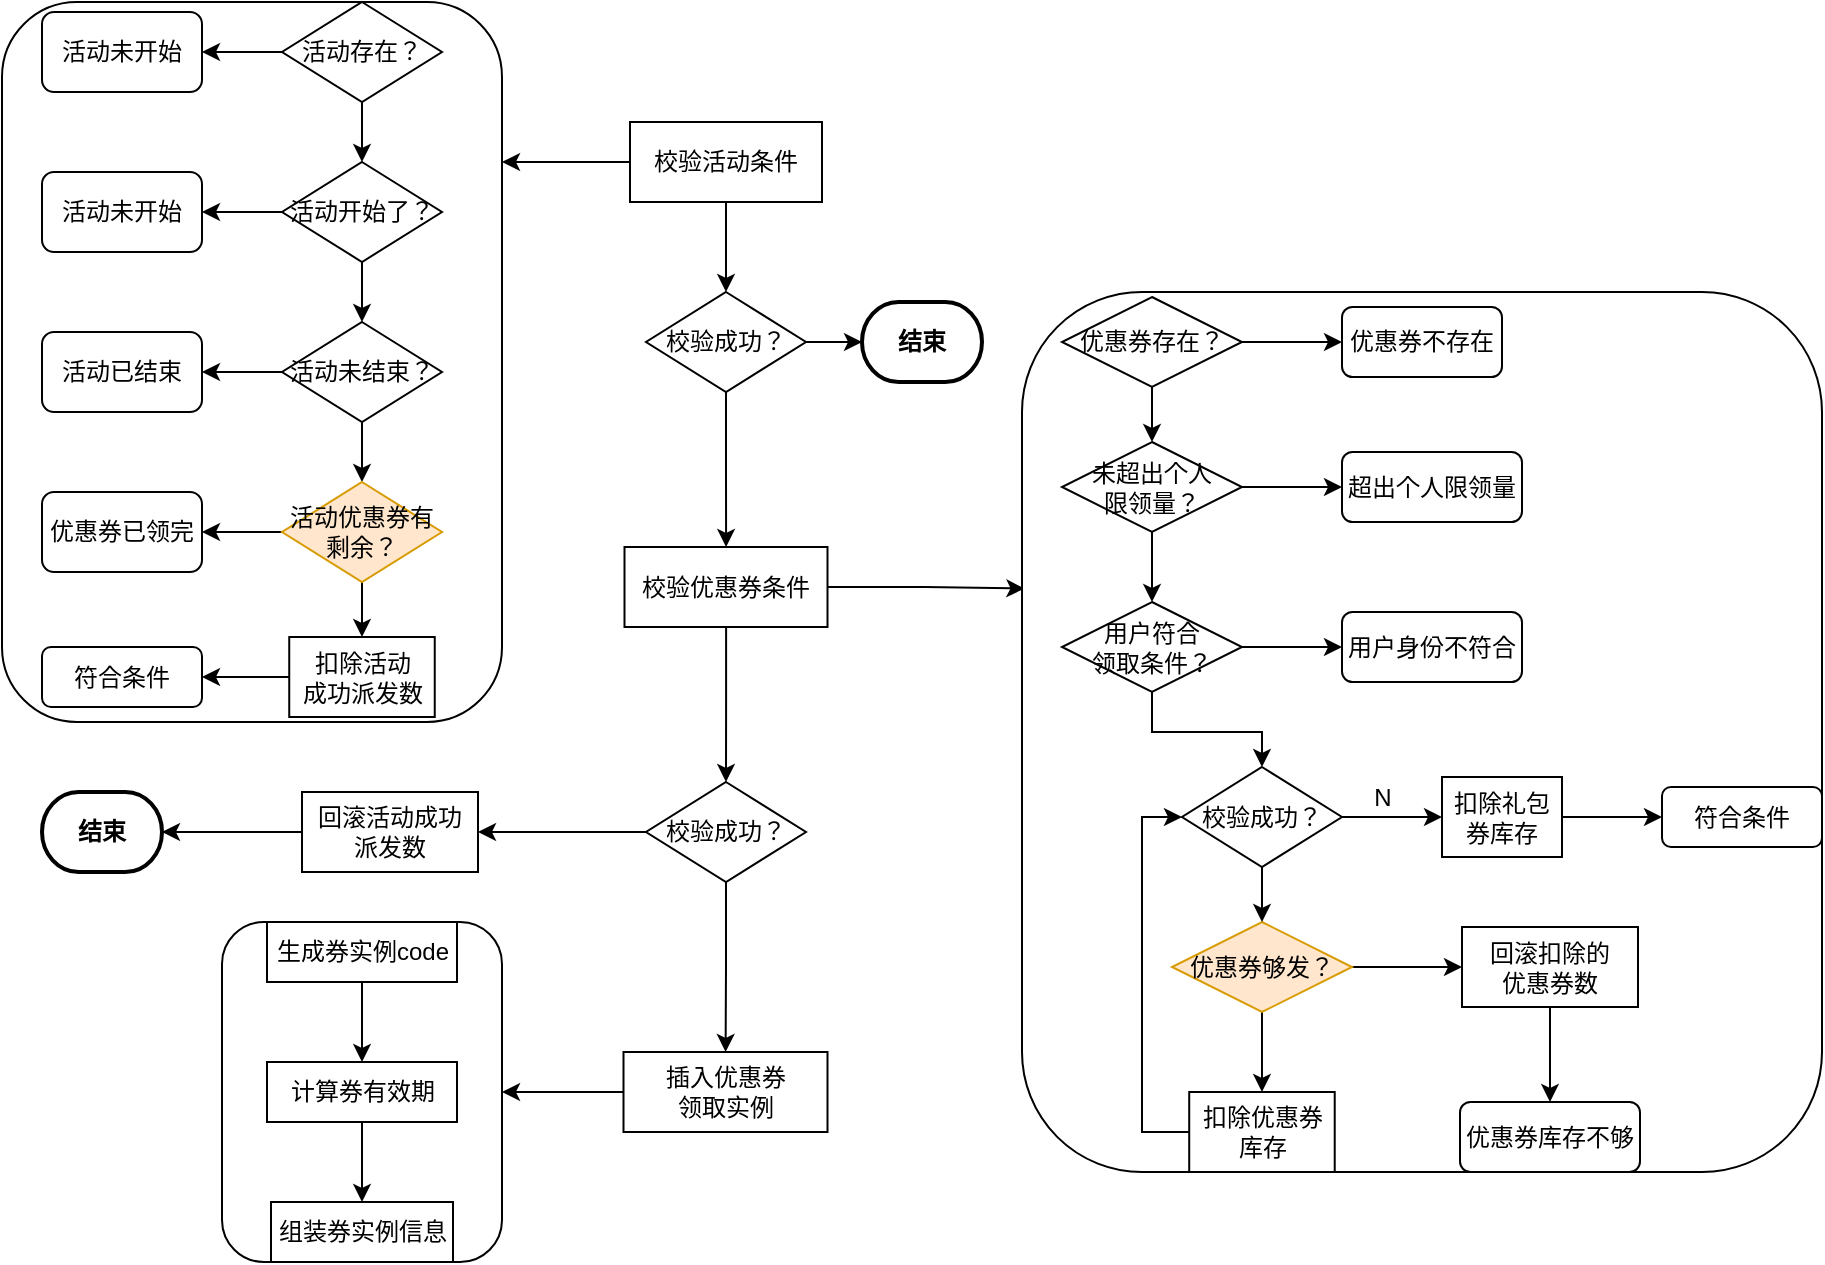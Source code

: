 <mxfile version="15.5.2" type="github">
  <diagram id="ow7R31BGY_y6WTWSQolS" name="Page-1">
    <mxGraphModel dx="1422" dy="762" grid="1" gridSize="10" guides="1" tooltips="1" connect="1" arrows="1" fold="1" page="1" pageScale="1" pageWidth="827" pageHeight="1169" math="0" shadow="0">
      <root>
        <mxCell id="0" />
        <mxCell id="1" parent="0" />
        <mxCell id="NfaPqUMYmKzMsSEkXOtY-41" style="edgeStyle=orthogonalEdgeStyle;rounded=0;orthogonalLoop=1;jettySize=auto;html=1;" edge="1" parent="1" source="NfaPqUMYmKzMsSEkXOtY-4">
          <mxGeometry relative="1" as="geometry">
            <mxPoint x="250" y="80" as="targetPoint" />
          </mxGeometry>
        </mxCell>
        <mxCell id="NfaPqUMYmKzMsSEkXOtY-90" style="edgeStyle=orthogonalEdgeStyle;rounded=0;orthogonalLoop=1;jettySize=auto;html=1;entryX=0.5;entryY=0;entryDx=0;entryDy=0;" edge="1" parent="1" source="NfaPqUMYmKzMsSEkXOtY-4" target="NfaPqUMYmKzMsSEkXOtY-89">
          <mxGeometry relative="1" as="geometry" />
        </mxCell>
        <mxCell id="NfaPqUMYmKzMsSEkXOtY-4" value="校验活动条件" style="rounded=0;whiteSpace=wrap;html=1;" vertex="1" parent="1">
          <mxGeometry x="314" y="60" width="96" height="40" as="geometry" />
        </mxCell>
        <mxCell id="NfaPqUMYmKzMsSEkXOtY-5" value="" style="rounded=1;whiteSpace=wrap;html=1;" vertex="1" parent="1">
          <mxGeometry width="250" height="360" as="geometry" />
        </mxCell>
        <mxCell id="NfaPqUMYmKzMsSEkXOtY-13" style="edgeStyle=orthogonalEdgeStyle;rounded=0;orthogonalLoop=1;jettySize=auto;html=1;entryX=0.5;entryY=0;entryDx=0;entryDy=0;" edge="1" parent="1" source="NfaPqUMYmKzMsSEkXOtY-7" target="NfaPqUMYmKzMsSEkXOtY-8">
          <mxGeometry relative="1" as="geometry" />
        </mxCell>
        <mxCell id="NfaPqUMYmKzMsSEkXOtY-23" style="edgeStyle=orthogonalEdgeStyle;rounded=0;orthogonalLoop=1;jettySize=auto;html=1;" edge="1" parent="1" source="NfaPqUMYmKzMsSEkXOtY-7" target="NfaPqUMYmKzMsSEkXOtY-17">
          <mxGeometry relative="1" as="geometry" />
        </mxCell>
        <mxCell id="NfaPqUMYmKzMsSEkXOtY-7" value="活动开始了？" style="rhombus;whiteSpace=wrap;html=1;" vertex="1" parent="1">
          <mxGeometry x="140" y="80" width="80" height="50" as="geometry" />
        </mxCell>
        <mxCell id="NfaPqUMYmKzMsSEkXOtY-14" style="edgeStyle=orthogonalEdgeStyle;rounded=0;orthogonalLoop=1;jettySize=auto;html=1;exitX=0.5;exitY=1;exitDx=0;exitDy=0;entryX=0.5;entryY=0;entryDx=0;entryDy=0;" edge="1" parent="1" source="NfaPqUMYmKzMsSEkXOtY-8" target="NfaPqUMYmKzMsSEkXOtY-9">
          <mxGeometry relative="1" as="geometry" />
        </mxCell>
        <mxCell id="NfaPqUMYmKzMsSEkXOtY-24" style="edgeStyle=orthogonalEdgeStyle;rounded=0;orthogonalLoop=1;jettySize=auto;html=1;entryX=1;entryY=0.5;entryDx=0;entryDy=0;" edge="1" parent="1" source="NfaPqUMYmKzMsSEkXOtY-8" target="NfaPqUMYmKzMsSEkXOtY-18">
          <mxGeometry relative="1" as="geometry" />
        </mxCell>
        <mxCell id="NfaPqUMYmKzMsSEkXOtY-8" value="活动未结束？" style="rhombus;whiteSpace=wrap;html=1;" vertex="1" parent="1">
          <mxGeometry x="140" y="160" width="80" height="50" as="geometry" />
        </mxCell>
        <mxCell id="NfaPqUMYmKzMsSEkXOtY-25" style="edgeStyle=orthogonalEdgeStyle;rounded=0;orthogonalLoop=1;jettySize=auto;html=1;" edge="1" parent="1" source="NfaPqUMYmKzMsSEkXOtY-9" target="NfaPqUMYmKzMsSEkXOtY-19">
          <mxGeometry relative="1" as="geometry" />
        </mxCell>
        <mxCell id="NfaPqUMYmKzMsSEkXOtY-105" style="edgeStyle=orthogonalEdgeStyle;rounded=0;orthogonalLoop=1;jettySize=auto;html=1;entryX=0.5;entryY=0;entryDx=0;entryDy=0;" edge="1" parent="1" source="NfaPqUMYmKzMsSEkXOtY-9" target="NfaPqUMYmKzMsSEkXOtY-103">
          <mxGeometry relative="1" as="geometry" />
        </mxCell>
        <mxCell id="NfaPqUMYmKzMsSEkXOtY-9" value="活动优惠券有剩余？" style="rhombus;whiteSpace=wrap;html=1;fillColor=#ffe6cc;strokeColor=#d79b00;" vertex="1" parent="1">
          <mxGeometry x="140" y="240" width="80" height="50" as="geometry" />
        </mxCell>
        <mxCell id="NfaPqUMYmKzMsSEkXOtY-17" value="活动未开始" style="rounded=1;whiteSpace=wrap;html=1;" vertex="1" parent="1">
          <mxGeometry x="20" y="85" width="80" height="40" as="geometry" />
        </mxCell>
        <mxCell id="NfaPqUMYmKzMsSEkXOtY-18" value="活动已结束" style="rounded=1;whiteSpace=wrap;html=1;" vertex="1" parent="1">
          <mxGeometry x="20" y="165" width="80" height="40" as="geometry" />
        </mxCell>
        <mxCell id="NfaPqUMYmKzMsSEkXOtY-19" value="优惠券已领完" style="rounded=1;whiteSpace=wrap;html=1;" vertex="1" parent="1">
          <mxGeometry x="20" y="245" width="80" height="40" as="geometry" />
        </mxCell>
        <mxCell id="NfaPqUMYmKzMsSEkXOtY-22" style="edgeStyle=orthogonalEdgeStyle;rounded=0;orthogonalLoop=1;jettySize=auto;html=1;exitX=0.5;exitY=1;exitDx=0;exitDy=0;" edge="1" parent="1" source="NfaPqUMYmKzMsSEkXOtY-5" target="NfaPqUMYmKzMsSEkXOtY-5">
          <mxGeometry relative="1" as="geometry" />
        </mxCell>
        <mxCell id="NfaPqUMYmKzMsSEkXOtY-27" value="符合条件" style="rounded=1;whiteSpace=wrap;html=1;" vertex="1" parent="1">
          <mxGeometry x="20" y="322.5" width="80" height="30" as="geometry" />
        </mxCell>
        <mxCell id="NfaPqUMYmKzMsSEkXOtY-31" style="edgeStyle=orthogonalEdgeStyle;rounded=0;orthogonalLoop=1;jettySize=auto;html=1;exitX=0.5;exitY=1;exitDx=0;exitDy=0;" edge="1" parent="1" source="NfaPqUMYmKzMsSEkXOtY-5" target="NfaPqUMYmKzMsSEkXOtY-5">
          <mxGeometry relative="1" as="geometry" />
        </mxCell>
        <mxCell id="NfaPqUMYmKzMsSEkXOtY-66" style="edgeStyle=orthogonalEdgeStyle;rounded=0;orthogonalLoop=1;jettySize=auto;html=1;entryX=0.003;entryY=0.337;entryDx=0;entryDy=0;entryPerimeter=0;" edge="1" parent="1" source="NfaPqUMYmKzMsSEkXOtY-34" target="NfaPqUMYmKzMsSEkXOtY-42">
          <mxGeometry relative="1" as="geometry">
            <mxPoint x="500" y="293" as="targetPoint" />
          </mxGeometry>
        </mxCell>
        <mxCell id="NfaPqUMYmKzMsSEkXOtY-83" style="edgeStyle=orthogonalEdgeStyle;rounded=0;orthogonalLoop=1;jettySize=auto;html=1;entryX=0.5;entryY=0;entryDx=0;entryDy=0;" edge="1" parent="1" source="NfaPqUMYmKzMsSEkXOtY-34" target="NfaPqUMYmKzMsSEkXOtY-82">
          <mxGeometry relative="1" as="geometry" />
        </mxCell>
        <mxCell id="NfaPqUMYmKzMsSEkXOtY-34" value="校验优惠券条件" style="rounded=0;whiteSpace=wrap;html=1;" vertex="1" parent="1">
          <mxGeometry x="311.25" y="272.5" width="101.5" height="40" as="geometry" />
        </mxCell>
        <mxCell id="NfaPqUMYmKzMsSEkXOtY-36" style="edgeStyle=orthogonalEdgeStyle;rounded=0;orthogonalLoop=1;jettySize=auto;html=1;entryX=0.5;entryY=0;entryDx=0;entryDy=0;" edge="1" parent="1" source="NfaPqUMYmKzMsSEkXOtY-35" target="NfaPqUMYmKzMsSEkXOtY-7">
          <mxGeometry relative="1" as="geometry" />
        </mxCell>
        <mxCell id="NfaPqUMYmKzMsSEkXOtY-40" style="edgeStyle=orthogonalEdgeStyle;rounded=0;orthogonalLoop=1;jettySize=auto;html=1;" edge="1" parent="1" source="NfaPqUMYmKzMsSEkXOtY-35" target="NfaPqUMYmKzMsSEkXOtY-37">
          <mxGeometry relative="1" as="geometry" />
        </mxCell>
        <mxCell id="NfaPqUMYmKzMsSEkXOtY-35" value="活动存在？" style="rhombus;whiteSpace=wrap;html=1;" vertex="1" parent="1">
          <mxGeometry x="140" width="80" height="50" as="geometry" />
        </mxCell>
        <mxCell id="NfaPqUMYmKzMsSEkXOtY-37" value="活动未开始" style="rounded=1;whiteSpace=wrap;html=1;" vertex="1" parent="1">
          <mxGeometry x="20" y="5" width="80" height="40" as="geometry" />
        </mxCell>
        <mxCell id="NfaPqUMYmKzMsSEkXOtY-42" value="" style="rounded=1;whiteSpace=wrap;html=1;" vertex="1" parent="1">
          <mxGeometry x="510" y="145" width="400" height="440" as="geometry" />
        </mxCell>
        <mxCell id="NfaPqUMYmKzMsSEkXOtY-53" value="" style="edgeStyle=orthogonalEdgeStyle;rounded=0;orthogonalLoop=1;jettySize=auto;html=1;" edge="1" parent="1" source="NfaPqUMYmKzMsSEkXOtY-43" target="NfaPqUMYmKzMsSEkXOtY-46">
          <mxGeometry relative="1" as="geometry" />
        </mxCell>
        <mxCell id="NfaPqUMYmKzMsSEkXOtY-54" style="edgeStyle=orthogonalEdgeStyle;rounded=0;orthogonalLoop=1;jettySize=auto;html=1;" edge="1" parent="1" source="NfaPqUMYmKzMsSEkXOtY-43" target="NfaPqUMYmKzMsSEkXOtY-47">
          <mxGeometry relative="1" as="geometry" />
        </mxCell>
        <mxCell id="NfaPqUMYmKzMsSEkXOtY-43" value="优惠券存在？" style="rhombus;whiteSpace=wrap;html=1;" vertex="1" parent="1">
          <mxGeometry x="530" y="147.5" width="90" height="45" as="geometry" />
        </mxCell>
        <mxCell id="NfaPqUMYmKzMsSEkXOtY-46" value="优惠券不存在" style="rounded=1;whiteSpace=wrap;html=1;" vertex="1" parent="1">
          <mxGeometry x="670" y="152.5" width="80" height="35" as="geometry" />
        </mxCell>
        <mxCell id="NfaPqUMYmKzMsSEkXOtY-55" style="edgeStyle=orthogonalEdgeStyle;rounded=0;orthogonalLoop=1;jettySize=auto;html=1;entryX=0.5;entryY=0;entryDx=0;entryDy=0;" edge="1" parent="1" source="NfaPqUMYmKzMsSEkXOtY-47" target="NfaPqUMYmKzMsSEkXOtY-49">
          <mxGeometry relative="1" as="geometry" />
        </mxCell>
        <mxCell id="NfaPqUMYmKzMsSEkXOtY-59" style="edgeStyle=orthogonalEdgeStyle;rounded=0;orthogonalLoop=1;jettySize=auto;html=1;entryX=0;entryY=0.5;entryDx=0;entryDy=0;" edge="1" parent="1" source="NfaPqUMYmKzMsSEkXOtY-47" target="NfaPqUMYmKzMsSEkXOtY-58">
          <mxGeometry relative="1" as="geometry" />
        </mxCell>
        <mxCell id="NfaPqUMYmKzMsSEkXOtY-47" value="未超出个人&lt;br&gt;限领量？" style="rhombus;whiteSpace=wrap;html=1;" vertex="1" parent="1">
          <mxGeometry x="530" y="220" width="90" height="45" as="geometry" />
        </mxCell>
        <mxCell id="NfaPqUMYmKzMsSEkXOtY-109" style="edgeStyle=orthogonalEdgeStyle;rounded=0;orthogonalLoop=1;jettySize=auto;html=1;entryX=0.5;entryY=0;entryDx=0;entryDy=0;" edge="1" parent="1" source="NfaPqUMYmKzMsSEkXOtY-48" target="NfaPqUMYmKzMsSEkXOtY-107">
          <mxGeometry relative="1" as="geometry" />
        </mxCell>
        <mxCell id="NfaPqUMYmKzMsSEkXOtY-125" style="edgeStyle=orthogonalEdgeStyle;rounded=0;orthogonalLoop=1;jettySize=auto;html=1;" edge="1" parent="1" source="NfaPqUMYmKzMsSEkXOtY-48" target="NfaPqUMYmKzMsSEkXOtY-124">
          <mxGeometry relative="1" as="geometry" />
        </mxCell>
        <mxCell id="NfaPqUMYmKzMsSEkXOtY-48" value="优惠券够发？" style="rhombus;whiteSpace=wrap;html=1;fillColor=#ffe6cc;strokeColor=#d79b00;" vertex="1" parent="1">
          <mxGeometry x="585" y="460" width="90" height="45" as="geometry" />
        </mxCell>
        <mxCell id="NfaPqUMYmKzMsSEkXOtY-62" style="edgeStyle=orthogonalEdgeStyle;rounded=0;orthogonalLoop=1;jettySize=auto;html=1;entryX=0;entryY=0.5;entryDx=0;entryDy=0;" edge="1" parent="1" source="NfaPqUMYmKzMsSEkXOtY-49" target="NfaPqUMYmKzMsSEkXOtY-61">
          <mxGeometry relative="1" as="geometry" />
        </mxCell>
        <mxCell id="NfaPqUMYmKzMsSEkXOtY-115" style="edgeStyle=orthogonalEdgeStyle;rounded=0;orthogonalLoop=1;jettySize=auto;html=1;exitX=0.5;exitY=1;exitDx=0;exitDy=0;entryX=0.5;entryY=0;entryDx=0;entryDy=0;" edge="1" parent="1" source="NfaPqUMYmKzMsSEkXOtY-49" target="NfaPqUMYmKzMsSEkXOtY-114">
          <mxGeometry relative="1" as="geometry" />
        </mxCell>
        <mxCell id="NfaPqUMYmKzMsSEkXOtY-49" value="用户符合&lt;br&gt;领取条件？" style="rhombus;whiteSpace=wrap;html=1;" vertex="1" parent="1">
          <mxGeometry x="530" y="300" width="90" height="45" as="geometry" />
        </mxCell>
        <mxCell id="NfaPqUMYmKzMsSEkXOtY-50" value="符合条件" style="rounded=1;whiteSpace=wrap;html=1;" vertex="1" parent="1">
          <mxGeometry x="830" y="392.5" width="80" height="30" as="geometry" />
        </mxCell>
        <mxCell id="NfaPqUMYmKzMsSEkXOtY-58" value="超出个人限领量" style="rounded=1;whiteSpace=wrap;html=1;" vertex="1" parent="1">
          <mxGeometry x="670" y="225" width="90" height="35" as="geometry" />
        </mxCell>
        <mxCell id="NfaPqUMYmKzMsSEkXOtY-61" value="用户身份不符合" style="rounded=1;whiteSpace=wrap;html=1;" vertex="1" parent="1">
          <mxGeometry x="670" y="305" width="90" height="35" as="geometry" />
        </mxCell>
        <mxCell id="NfaPqUMYmKzMsSEkXOtY-63" value="优惠券库存不够" style="rounded=1;whiteSpace=wrap;html=1;" vertex="1" parent="1">
          <mxGeometry x="729" y="550" width="90" height="35" as="geometry" />
        </mxCell>
        <mxCell id="NfaPqUMYmKzMsSEkXOtY-79" style="edgeStyle=orthogonalEdgeStyle;rounded=0;orthogonalLoop=1;jettySize=auto;html=1;" edge="1" parent="1" source="NfaPqUMYmKzMsSEkXOtY-69" target="NfaPqUMYmKzMsSEkXOtY-71">
          <mxGeometry relative="1" as="geometry" />
        </mxCell>
        <mxCell id="NfaPqUMYmKzMsSEkXOtY-69" value="插入优惠券&lt;br&gt;领取实例" style="rounded=0;whiteSpace=wrap;html=1;" vertex="1" parent="1">
          <mxGeometry x="310.75" y="525" width="102" height="40" as="geometry" />
        </mxCell>
        <mxCell id="NfaPqUMYmKzMsSEkXOtY-71" value="&lt;span style=&quot;color: rgba(0 , 0 , 0 , 0) ; font-family: monospace ; font-size: 0px&quot;&gt;%3CmxGraphModel%3E%3Croot%3E%3CmxCell%20id%3D%220%22%2F%3E%3CmxCell%20id%3D%221%22%20parent%3D%220%22%2F%3E%3CmxCell%20id%3D%222%22%20value%3D%22%E8%AE%A1%E7%AE%97%E5%88%B8%E6%9C%89%E6%95%88%E6%9C%9F%22%20style%3D%22rounded%3D0%3BwhiteSpace%3Dwrap%3Bhtml%3D1%3B%22%20vertex%3D%221%22%20parent%3D%221%22%3E%3CmxGeometry%20x%3D%2270%22%20y%3D%22430%22%20width%3D%2295%22%20height%3D%2230%22%20as%3D%22geometry%22%2F%3E%3C%2FmxCell%3E%3C%2Froot%3E%3C%2FmxGraphModel%3E&lt;/span&gt;" style="rounded=1;whiteSpace=wrap;html=1;" vertex="1" parent="1">
          <mxGeometry x="110" y="460" width="140" height="170" as="geometry" />
        </mxCell>
        <mxCell id="NfaPqUMYmKzMsSEkXOtY-78" style="edgeStyle=orthogonalEdgeStyle;rounded=0;orthogonalLoop=1;jettySize=auto;html=1;" edge="1" parent="1" source="NfaPqUMYmKzMsSEkXOtY-72" target="NfaPqUMYmKzMsSEkXOtY-73">
          <mxGeometry relative="1" as="geometry" />
        </mxCell>
        <mxCell id="NfaPqUMYmKzMsSEkXOtY-72" value="生成券实例code" style="rounded=0;whiteSpace=wrap;html=1;" vertex="1" parent="1">
          <mxGeometry x="132.5" y="460" width="95" height="30" as="geometry" />
        </mxCell>
        <mxCell id="NfaPqUMYmKzMsSEkXOtY-76" style="edgeStyle=orthogonalEdgeStyle;rounded=0;orthogonalLoop=1;jettySize=auto;html=1;" edge="1" parent="1" source="NfaPqUMYmKzMsSEkXOtY-73" target="NfaPqUMYmKzMsSEkXOtY-74">
          <mxGeometry relative="1" as="geometry" />
        </mxCell>
        <mxCell id="NfaPqUMYmKzMsSEkXOtY-73" value="计算券有效期" style="rounded=0;whiteSpace=wrap;html=1;" vertex="1" parent="1">
          <mxGeometry x="132.5" y="530" width="95" height="30" as="geometry" />
        </mxCell>
        <mxCell id="NfaPqUMYmKzMsSEkXOtY-74" value="组装券实例信息" style="rounded=0;whiteSpace=wrap;html=1;" vertex="1" parent="1">
          <mxGeometry x="134.5" y="600" width="91" height="30" as="geometry" />
        </mxCell>
        <mxCell id="NfaPqUMYmKzMsSEkXOtY-88" style="edgeStyle=orthogonalEdgeStyle;rounded=0;orthogonalLoop=1;jettySize=auto;html=1;entryX=1;entryY=0.5;entryDx=0;entryDy=0;" edge="1" parent="1" source="NfaPqUMYmKzMsSEkXOtY-82" target="NfaPqUMYmKzMsSEkXOtY-86">
          <mxGeometry relative="1" as="geometry" />
        </mxCell>
        <mxCell id="NfaPqUMYmKzMsSEkXOtY-92" style="edgeStyle=orthogonalEdgeStyle;rounded=0;orthogonalLoop=1;jettySize=auto;html=1;" edge="1" parent="1" source="NfaPqUMYmKzMsSEkXOtY-82" target="NfaPqUMYmKzMsSEkXOtY-69">
          <mxGeometry relative="1" as="geometry" />
        </mxCell>
        <mxCell id="NfaPqUMYmKzMsSEkXOtY-82" value="校验成功？" style="rhombus;whiteSpace=wrap;html=1;" vertex="1" parent="1">
          <mxGeometry x="322" y="390" width="80" height="50" as="geometry" />
        </mxCell>
        <mxCell id="NfaPqUMYmKzMsSEkXOtY-94" style="edgeStyle=orthogonalEdgeStyle;rounded=0;orthogonalLoop=1;jettySize=auto;html=1;entryX=1;entryY=0.5;entryDx=0;entryDy=0;entryPerimeter=0;" edge="1" parent="1" source="NfaPqUMYmKzMsSEkXOtY-86" target="NfaPqUMYmKzMsSEkXOtY-98">
          <mxGeometry relative="1" as="geometry">
            <mxPoint x="80" y="415" as="targetPoint" />
          </mxGeometry>
        </mxCell>
        <mxCell id="NfaPqUMYmKzMsSEkXOtY-86" value="回滚活动成功&lt;br&gt;派发数" style="rounded=0;whiteSpace=wrap;html=1;" vertex="1" parent="1">
          <mxGeometry x="150" y="395" width="88" height="40" as="geometry" />
        </mxCell>
        <mxCell id="NfaPqUMYmKzMsSEkXOtY-91" style="edgeStyle=orthogonalEdgeStyle;rounded=0;orthogonalLoop=1;jettySize=auto;html=1;" edge="1" parent="1" source="NfaPqUMYmKzMsSEkXOtY-89" target="NfaPqUMYmKzMsSEkXOtY-34">
          <mxGeometry relative="1" as="geometry" />
        </mxCell>
        <mxCell id="NfaPqUMYmKzMsSEkXOtY-96" style="edgeStyle=orthogonalEdgeStyle;rounded=0;orthogonalLoop=1;jettySize=auto;html=1;entryX=0;entryY=0.5;entryDx=0;entryDy=0;entryPerimeter=0;" edge="1" parent="1" source="NfaPqUMYmKzMsSEkXOtY-89" target="NfaPqUMYmKzMsSEkXOtY-99">
          <mxGeometry relative="1" as="geometry">
            <mxPoint x="430" y="170" as="targetPoint" />
          </mxGeometry>
        </mxCell>
        <mxCell id="NfaPqUMYmKzMsSEkXOtY-89" value="校验成功？" style="rhombus;whiteSpace=wrap;html=1;" vertex="1" parent="1">
          <mxGeometry x="322" y="145" width="80" height="50" as="geometry" />
        </mxCell>
        <mxCell id="NfaPqUMYmKzMsSEkXOtY-98" value="结束" style="strokeWidth=2;html=1;shape=mxgraph.flowchart.terminator;whiteSpace=wrap;fontStyle=1" vertex="1" parent="1">
          <mxGeometry x="20" y="395" width="60" height="40" as="geometry" />
        </mxCell>
        <mxCell id="NfaPqUMYmKzMsSEkXOtY-99" value="结束" style="strokeWidth=2;html=1;shape=mxgraph.flowchart.terminator;whiteSpace=wrap;fontStyle=1" vertex="1" parent="1">
          <mxGeometry x="430" y="150" width="60" height="40" as="geometry" />
        </mxCell>
        <mxCell id="NfaPqUMYmKzMsSEkXOtY-106" style="edgeStyle=orthogonalEdgeStyle;rounded=0;orthogonalLoop=1;jettySize=auto;html=1;entryX=1;entryY=0.5;entryDx=0;entryDy=0;" edge="1" parent="1" source="NfaPqUMYmKzMsSEkXOtY-103" target="NfaPqUMYmKzMsSEkXOtY-27">
          <mxGeometry relative="1" as="geometry" />
        </mxCell>
        <mxCell id="NfaPqUMYmKzMsSEkXOtY-103" value="扣除活动&lt;br&gt;成功派发数" style="rounded=0;whiteSpace=wrap;html=1;" vertex="1" parent="1">
          <mxGeometry x="143.62" y="317.5" width="72.75" height="40" as="geometry" />
        </mxCell>
        <mxCell id="NfaPqUMYmKzMsSEkXOtY-118" style="edgeStyle=orthogonalEdgeStyle;rounded=0;orthogonalLoop=1;jettySize=auto;html=1;entryX=0;entryY=0.5;entryDx=0;entryDy=0;" edge="1" parent="1" source="NfaPqUMYmKzMsSEkXOtY-107" target="NfaPqUMYmKzMsSEkXOtY-114">
          <mxGeometry relative="1" as="geometry">
            <Array as="points">
              <mxPoint x="570" y="565" />
              <mxPoint x="570" y="408" />
            </Array>
          </mxGeometry>
        </mxCell>
        <mxCell id="NfaPqUMYmKzMsSEkXOtY-107" value="扣除优惠券库存" style="rounded=0;whiteSpace=wrap;html=1;" vertex="1" parent="1">
          <mxGeometry x="593.61" y="545" width="72.75" height="40" as="geometry" />
        </mxCell>
        <mxCell id="NfaPqUMYmKzMsSEkXOtY-123" style="edgeStyle=orthogonalEdgeStyle;rounded=0;orthogonalLoop=1;jettySize=auto;html=1;entryX=0;entryY=0.5;entryDx=0;entryDy=0;" edge="1" parent="1" source="NfaPqUMYmKzMsSEkXOtY-108" target="NfaPqUMYmKzMsSEkXOtY-50">
          <mxGeometry relative="1" as="geometry" />
        </mxCell>
        <mxCell id="NfaPqUMYmKzMsSEkXOtY-108" value="扣除礼包券库存" style="rounded=0;whiteSpace=wrap;html=1;" vertex="1" parent="1">
          <mxGeometry x="720" y="387.5" width="60" height="40" as="geometry" />
        </mxCell>
        <mxCell id="NfaPqUMYmKzMsSEkXOtY-116" style="edgeStyle=orthogonalEdgeStyle;rounded=0;orthogonalLoop=1;jettySize=auto;html=1;entryX=0.5;entryY=0;entryDx=0;entryDy=0;" edge="1" parent="1" source="NfaPqUMYmKzMsSEkXOtY-114" target="NfaPqUMYmKzMsSEkXOtY-48">
          <mxGeometry relative="1" as="geometry" />
        </mxCell>
        <mxCell id="NfaPqUMYmKzMsSEkXOtY-119" style="edgeStyle=orthogonalEdgeStyle;rounded=0;orthogonalLoop=1;jettySize=auto;html=1;entryX=0;entryY=0.5;entryDx=0;entryDy=0;" edge="1" parent="1" source="NfaPqUMYmKzMsSEkXOtY-114" target="NfaPqUMYmKzMsSEkXOtY-108">
          <mxGeometry relative="1" as="geometry" />
        </mxCell>
        <mxCell id="NfaPqUMYmKzMsSEkXOtY-114" value="校验成功？" style="rhombus;whiteSpace=wrap;html=1;" vertex="1" parent="1">
          <mxGeometry x="589.99" y="382.5" width="80" height="50" as="geometry" />
        </mxCell>
        <mxCell id="NfaPqUMYmKzMsSEkXOtY-121" value="N" style="text;html=1;align=center;verticalAlign=middle;resizable=0;points=[];autosize=1;strokeColor=none;fillColor=none;" vertex="1" parent="1">
          <mxGeometry x="680" y="387.5" width="20" height="20" as="geometry" />
        </mxCell>
        <mxCell id="NfaPqUMYmKzMsSEkXOtY-126" style="edgeStyle=orthogonalEdgeStyle;rounded=0;orthogonalLoop=1;jettySize=auto;html=1;entryX=0.5;entryY=0;entryDx=0;entryDy=0;" edge="1" parent="1" source="NfaPqUMYmKzMsSEkXOtY-124" target="NfaPqUMYmKzMsSEkXOtY-63">
          <mxGeometry relative="1" as="geometry" />
        </mxCell>
        <mxCell id="NfaPqUMYmKzMsSEkXOtY-124" value="回滚扣除的&lt;br&gt;优惠券数" style="rounded=0;whiteSpace=wrap;html=1;" vertex="1" parent="1">
          <mxGeometry x="730" y="462.5" width="88" height="40" as="geometry" />
        </mxCell>
      </root>
    </mxGraphModel>
  </diagram>
</mxfile>
